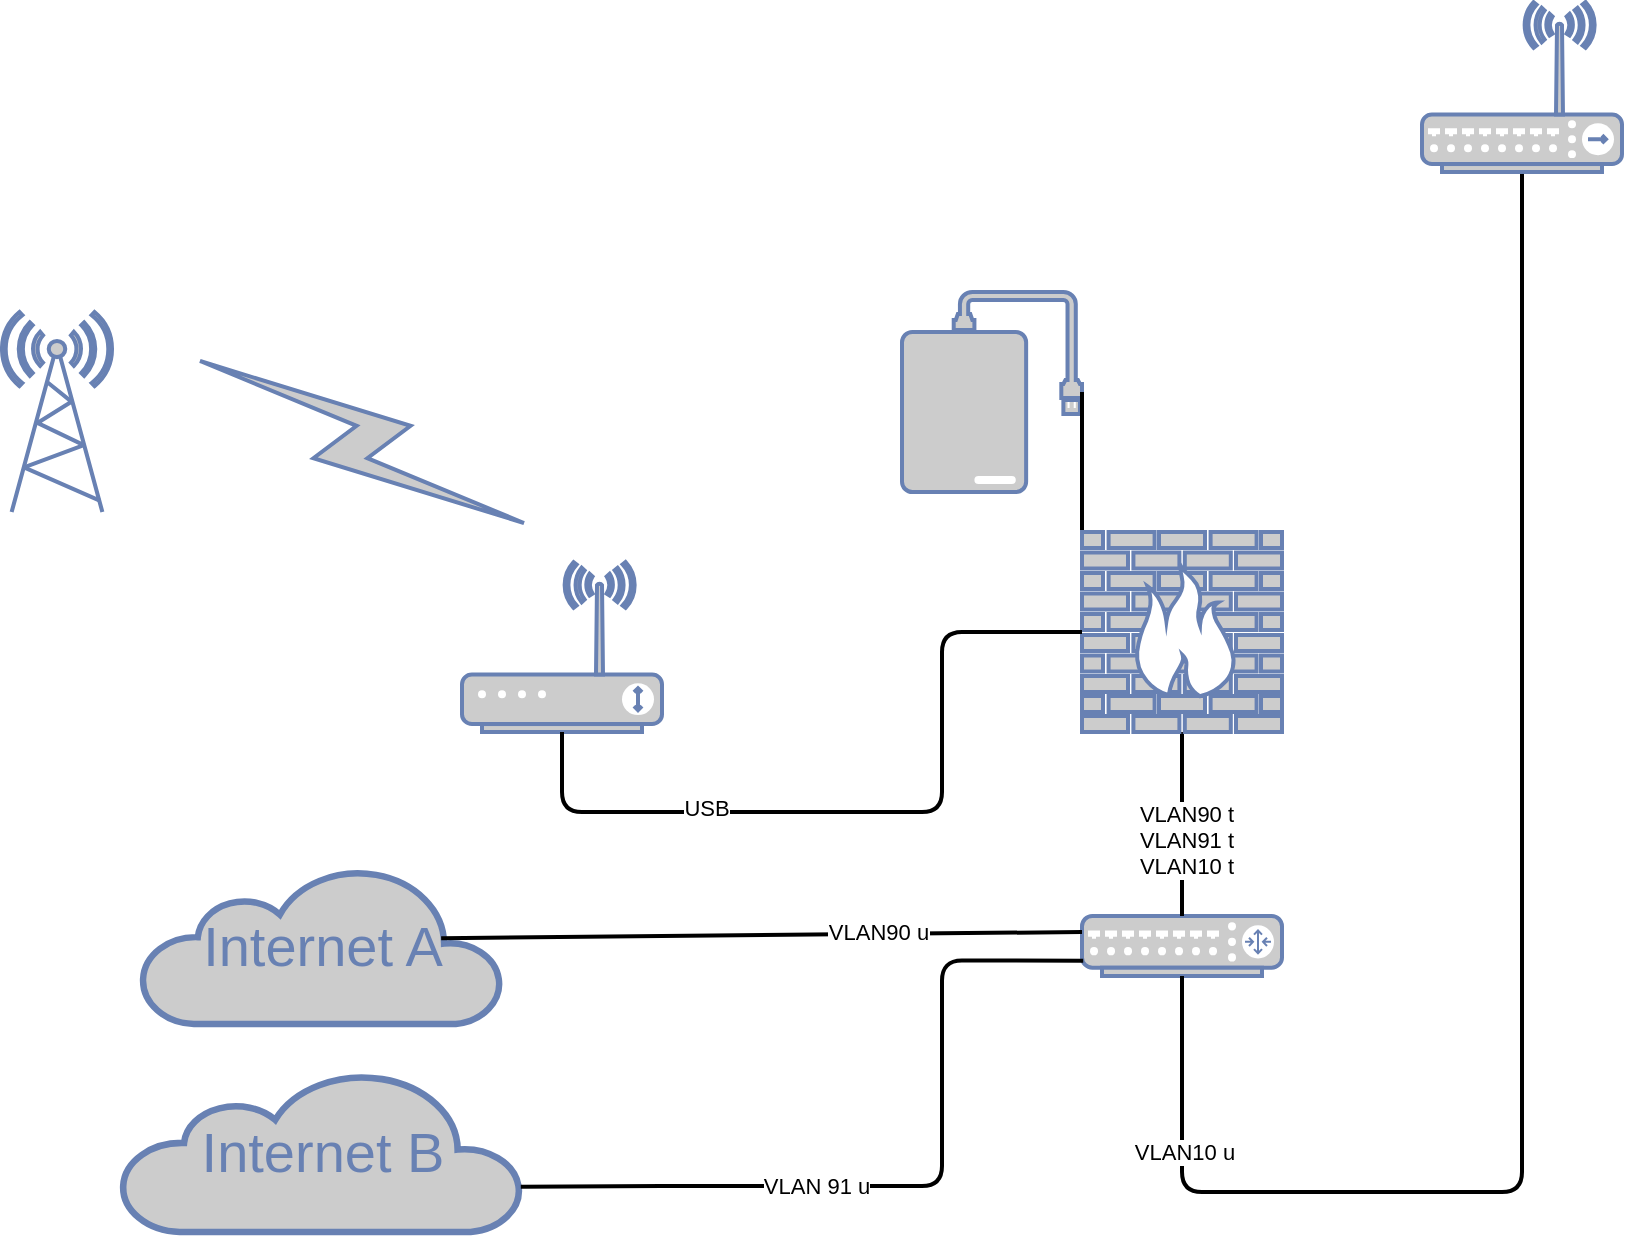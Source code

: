 <mxfile version="21.6.5" type="github">
  <diagram name="Page-1" id="bfe91b75-5d2c-26a0-9c1d-138518896778">
    <mxGraphModel dx="1947" dy="1107" grid="1" gridSize="10" guides="1" tooltips="1" connect="1" arrows="1" fold="1" page="1" pageScale="1" pageWidth="1100" pageHeight="850" background="none" math="0" shadow="0">
      <root>
        <mxCell id="0" />
        <mxCell id="1" parent="0" />
        <mxCell id="7c3789c024ecab99-10" value="" style="fontColor=#0066CC;verticalAlign=top;verticalLabelPosition=bottom;labelPosition=center;align=center;html=1;fillColor=#CCCCCC;strokeColor=#6881B3;gradientColor=none;gradientDirection=north;strokeWidth=2;shape=mxgraph.networks.router;rounded=0;shadow=0;comic=0;" parent="1" vertex="1">
          <mxGeometry x="1300" y="882" width="100" height="30" as="geometry" />
        </mxCell>
        <mxCell id="7c3789c024ecab99-51" style="edgeStyle=orthogonalEdgeStyle;html=1;labelBackgroundColor=none;endArrow=none;endFill=0;strokeWidth=2;fontFamily=Verdana;fontSize=15;fontColor=#036897;" parent="1" source="7c3789c024ecab99-44" target="7c3789c024ecab99-10" edge="1">
          <mxGeometry relative="1" as="geometry">
            <mxPoint x="1180" y="430" as="targetPoint" />
            <Array as="points">
              <mxPoint x="1520" y="1020" />
              <mxPoint x="1350" y="1020" />
            </Array>
          </mxGeometry>
        </mxCell>
        <mxCell id="ReUPFHkG13v6wWAUHfJK-18" value="VLAN10 u" style="edgeLabel;html=1;align=center;verticalAlign=middle;resizable=0;points=[];" vertex="1" connectable="0" parent="7c3789c024ecab99-51">
          <mxGeometry x="0.778" y="-1" relative="1" as="geometry">
            <mxPoint as="offset" />
          </mxGeometry>
        </mxCell>
        <mxCell id="7c3789c024ecab99-44" value="" style="fontColor=#0066CC;verticalAlign=top;verticalLabelPosition=bottom;labelPosition=center;align=center;html=1;fillColor=#CCCCCC;strokeColor=#6881B3;gradientColor=none;gradientDirection=north;strokeWidth=2;shape=mxgraph.networks.wireless_hub;rounded=0;shadow=0;comic=0;" parent="1" vertex="1">
          <mxGeometry x="1470.0" y="425.002" width="100" height="85" as="geometry" />
        </mxCell>
        <mxCell id="7c3789c024ecab99-53" value="Internet A" style="html=1;fillColor=#CCCCCC;strokeColor=#6881B3;gradientColor=none;gradientDirection=north;strokeWidth=2;shape=mxgraph.networks.cloud;fontColor=#6881B3;rounded=0;shadow=0;comic=0;align=center;fontSize=28;" parent="1" vertex="1">
          <mxGeometry x="830" y="858" width="180" height="78" as="geometry" />
        </mxCell>
        <mxCell id="7c3789c024ecab99-56" style="edgeStyle=none;html=1;labelBackgroundColor=none;endArrow=none;endFill=0;strokeWidth=2;fontFamily=Verdana;fontSize=28;fontColor=#6881B3;entryX=0.831;entryY=0.45;entryDx=0;entryDy=0;entryPerimeter=0;" parent="1" target="7c3789c024ecab99-53" edge="1">
          <mxGeometry relative="1" as="geometry">
            <mxPoint x="1300" y="890" as="sourcePoint" />
          </mxGeometry>
        </mxCell>
        <mxCell id="ReUPFHkG13v6wWAUHfJK-16" value="VLAN90 u" style="edgeLabel;html=1;align=center;verticalAlign=middle;resizable=0;points=[];" vertex="1" connectable="0" parent="7c3789c024ecab99-56">
          <mxGeometry x="-0.36" y="-1" relative="1" as="geometry">
            <mxPoint as="offset" />
          </mxGeometry>
        </mxCell>
        <mxCell id="ReUPFHkG13v6wWAUHfJK-2" value="Internet B" style="html=1;fillColor=#CCCCCC;strokeColor=#6881B3;gradientColor=none;gradientDirection=north;strokeWidth=2;shape=mxgraph.networks.cloud;fontColor=#6881B3;rounded=0;shadow=0;comic=0;align=center;fontSize=28;" vertex="1" parent="1">
          <mxGeometry x="820" y="960" width="200" height="80" as="geometry" />
        </mxCell>
        <mxCell id="ReUPFHkG13v6wWAUHfJK-4" style="edgeStyle=orthogonalEdgeStyle;html=1;labelBackgroundColor=none;endArrow=none;endFill=0;strokeWidth=2;fontFamily=Verdana;fontSize=15;fontColor=#036897;exitX=0.006;exitY=0.744;exitDx=0;exitDy=0;exitPerimeter=0;entryX=0.997;entryY=0.717;entryDx=0;entryDy=0;entryPerimeter=0;" edge="1" parent="1" source="7c3789c024ecab99-10" target="ReUPFHkG13v6wWAUHfJK-2">
          <mxGeometry relative="1" as="geometry">
            <mxPoint x="980" y="1100" as="targetPoint" />
            <Array as="points">
              <mxPoint x="1230" y="904" />
              <mxPoint x="1230" y="1017" />
              <mxPoint x="1100" y="1017" />
            </Array>
            <mxPoint x="1260" y="860" as="sourcePoint" />
          </mxGeometry>
        </mxCell>
        <mxCell id="ReUPFHkG13v6wWAUHfJK-17" value="VLAN 91 u" style="edgeLabel;html=1;align=center;verticalAlign=middle;resizable=0;points=[];" vertex="1" connectable="0" parent="ReUPFHkG13v6wWAUHfJK-4">
          <mxGeometry x="0.253" relative="1" as="geometry">
            <mxPoint as="offset" />
          </mxGeometry>
        </mxCell>
        <mxCell id="ReUPFHkG13v6wWAUHfJK-6" value="" style="fontColor=#0066CC;verticalAlign=top;verticalLabelPosition=bottom;labelPosition=center;align=center;html=1;outlineConnect=0;fillColor=#CCCCCC;strokeColor=#6881B3;gradientColor=none;gradientDirection=north;strokeWidth=2;shape=mxgraph.networks.external_storage;" vertex="1" parent="1">
          <mxGeometry x="1210" y="570" width="90" height="100" as="geometry" />
        </mxCell>
        <mxCell id="ReUPFHkG13v6wWAUHfJK-7" style="edgeStyle=none;html=1;labelBackgroundColor=none;endArrow=none;endFill=0;strokeWidth=2;fontFamily=Verdana;fontSize=28;fontColor=#6881B3;entryX=1;entryY=0.5;entryDx=0;entryDy=0;entryPerimeter=0;exitX=0;exitY=0;exitDx=0;exitDy=0;exitPerimeter=0;" edge="1" parent="1" source="ReUPFHkG13v6wWAUHfJK-10" target="ReUPFHkG13v6wWAUHfJK-6">
          <mxGeometry relative="1" as="geometry">
            <mxPoint x="1305" y="700" as="sourcePoint" />
            <mxPoint x="924" y="901" as="targetPoint" />
          </mxGeometry>
        </mxCell>
        <mxCell id="ReUPFHkG13v6wWAUHfJK-9" style="edgeStyle=none;html=1;labelBackgroundColor=none;endArrow=none;endFill=0;strokeWidth=2;fontFamily=Verdana;fontSize=28;fontColor=#6881B3;entryX=0.5;entryY=0;entryDx=0;entryDy=0;entryPerimeter=0;" edge="1" parent="1" target="7c3789c024ecab99-10">
          <mxGeometry relative="1" as="geometry">
            <mxPoint x="1350" y="790" as="sourcePoint" />
            <mxPoint x="924" y="901" as="targetPoint" />
          </mxGeometry>
        </mxCell>
        <mxCell id="ReUPFHkG13v6wWAUHfJK-19" value="VLAN90 t&lt;br&gt;VLAN91 t&lt;br&gt;VLAN10 t" style="edgeLabel;html=1;align=center;verticalAlign=middle;resizable=0;points=[];" vertex="1" connectable="0" parent="ReUPFHkG13v6wWAUHfJK-9">
          <mxGeometry x="0.163" y="2" relative="1" as="geometry">
            <mxPoint as="offset" />
          </mxGeometry>
        </mxCell>
        <mxCell id="ReUPFHkG13v6wWAUHfJK-10" value="" style="fontColor=#0066CC;verticalAlign=top;verticalLabelPosition=bottom;labelPosition=center;align=center;html=1;outlineConnect=0;fillColor=#CCCCCC;strokeColor=#6881B3;gradientColor=none;gradientDirection=north;strokeWidth=2;shape=mxgraph.networks.firewall;" vertex="1" parent="1">
          <mxGeometry x="1300" y="690" width="100" height="100" as="geometry" />
        </mxCell>
        <mxCell id="ReUPFHkG13v6wWAUHfJK-12" value="" style="fontColor=#0066CC;verticalAlign=top;verticalLabelPosition=bottom;labelPosition=center;align=center;html=1;outlineConnect=0;fillColor=#CCCCCC;strokeColor=#6881B3;gradientColor=none;gradientDirection=north;strokeWidth=2;shape=mxgraph.networks.wireless_modem;" vertex="1" parent="1">
          <mxGeometry x="990" y="705" width="100" height="85" as="geometry" />
        </mxCell>
        <mxCell id="ReUPFHkG13v6wWAUHfJK-14" style="edgeStyle=orthogonalEdgeStyle;html=1;labelBackgroundColor=none;endArrow=none;endFill=0;strokeWidth=2;fontFamily=Verdana;fontSize=15;fontColor=#036897;" edge="1" parent="1" source="ReUPFHkG13v6wWAUHfJK-10" target="ReUPFHkG13v6wWAUHfJK-12">
          <mxGeometry relative="1" as="geometry">
            <mxPoint x="970" y="1110" as="targetPoint" />
            <Array as="points">
              <mxPoint x="1230" y="740" />
              <mxPoint x="1230" y="830" />
              <mxPoint x="1040" y="830" />
            </Array>
            <mxPoint x="1311" y="914" as="sourcePoint" />
          </mxGeometry>
        </mxCell>
        <mxCell id="ReUPFHkG13v6wWAUHfJK-15" value="USB" style="edgeLabel;html=1;align=center;verticalAlign=middle;resizable=0;points=[];" vertex="1" connectable="0" parent="ReUPFHkG13v6wWAUHfJK-14">
          <mxGeometry x="0.428" y="-2" relative="1" as="geometry">
            <mxPoint as="offset" />
          </mxGeometry>
        </mxCell>
        <mxCell id="ReUPFHkG13v6wWAUHfJK-20" value="" style="fontColor=#0066CC;verticalAlign=top;verticalLabelPosition=bottom;labelPosition=center;align=center;html=1;outlineConnect=0;fillColor=#CCCCCC;strokeColor=#6881B3;gradientColor=none;gradientDirection=north;strokeWidth=2;shape=mxgraph.networks.radio_tower;" vertex="1" parent="1">
          <mxGeometry x="760" y="580" width="55" height="100" as="geometry" />
        </mxCell>
        <mxCell id="ReUPFHkG13v6wWAUHfJK-21" value="" style="html=1;outlineConnect=0;fillColor=#CCCCCC;strokeColor=#6881B3;gradientColor=none;gradientDirection=north;strokeWidth=2;shape=mxgraph.networks.comm_link_edge;html=1;rounded=0;" edge="1" parent="1">
          <mxGeometry width="100" height="100" relative="1" as="geometry">
            <mxPoint x="850" y="600" as="sourcePoint" />
            <mxPoint x="1030" y="690" as="targetPoint" />
          </mxGeometry>
        </mxCell>
      </root>
    </mxGraphModel>
  </diagram>
</mxfile>
